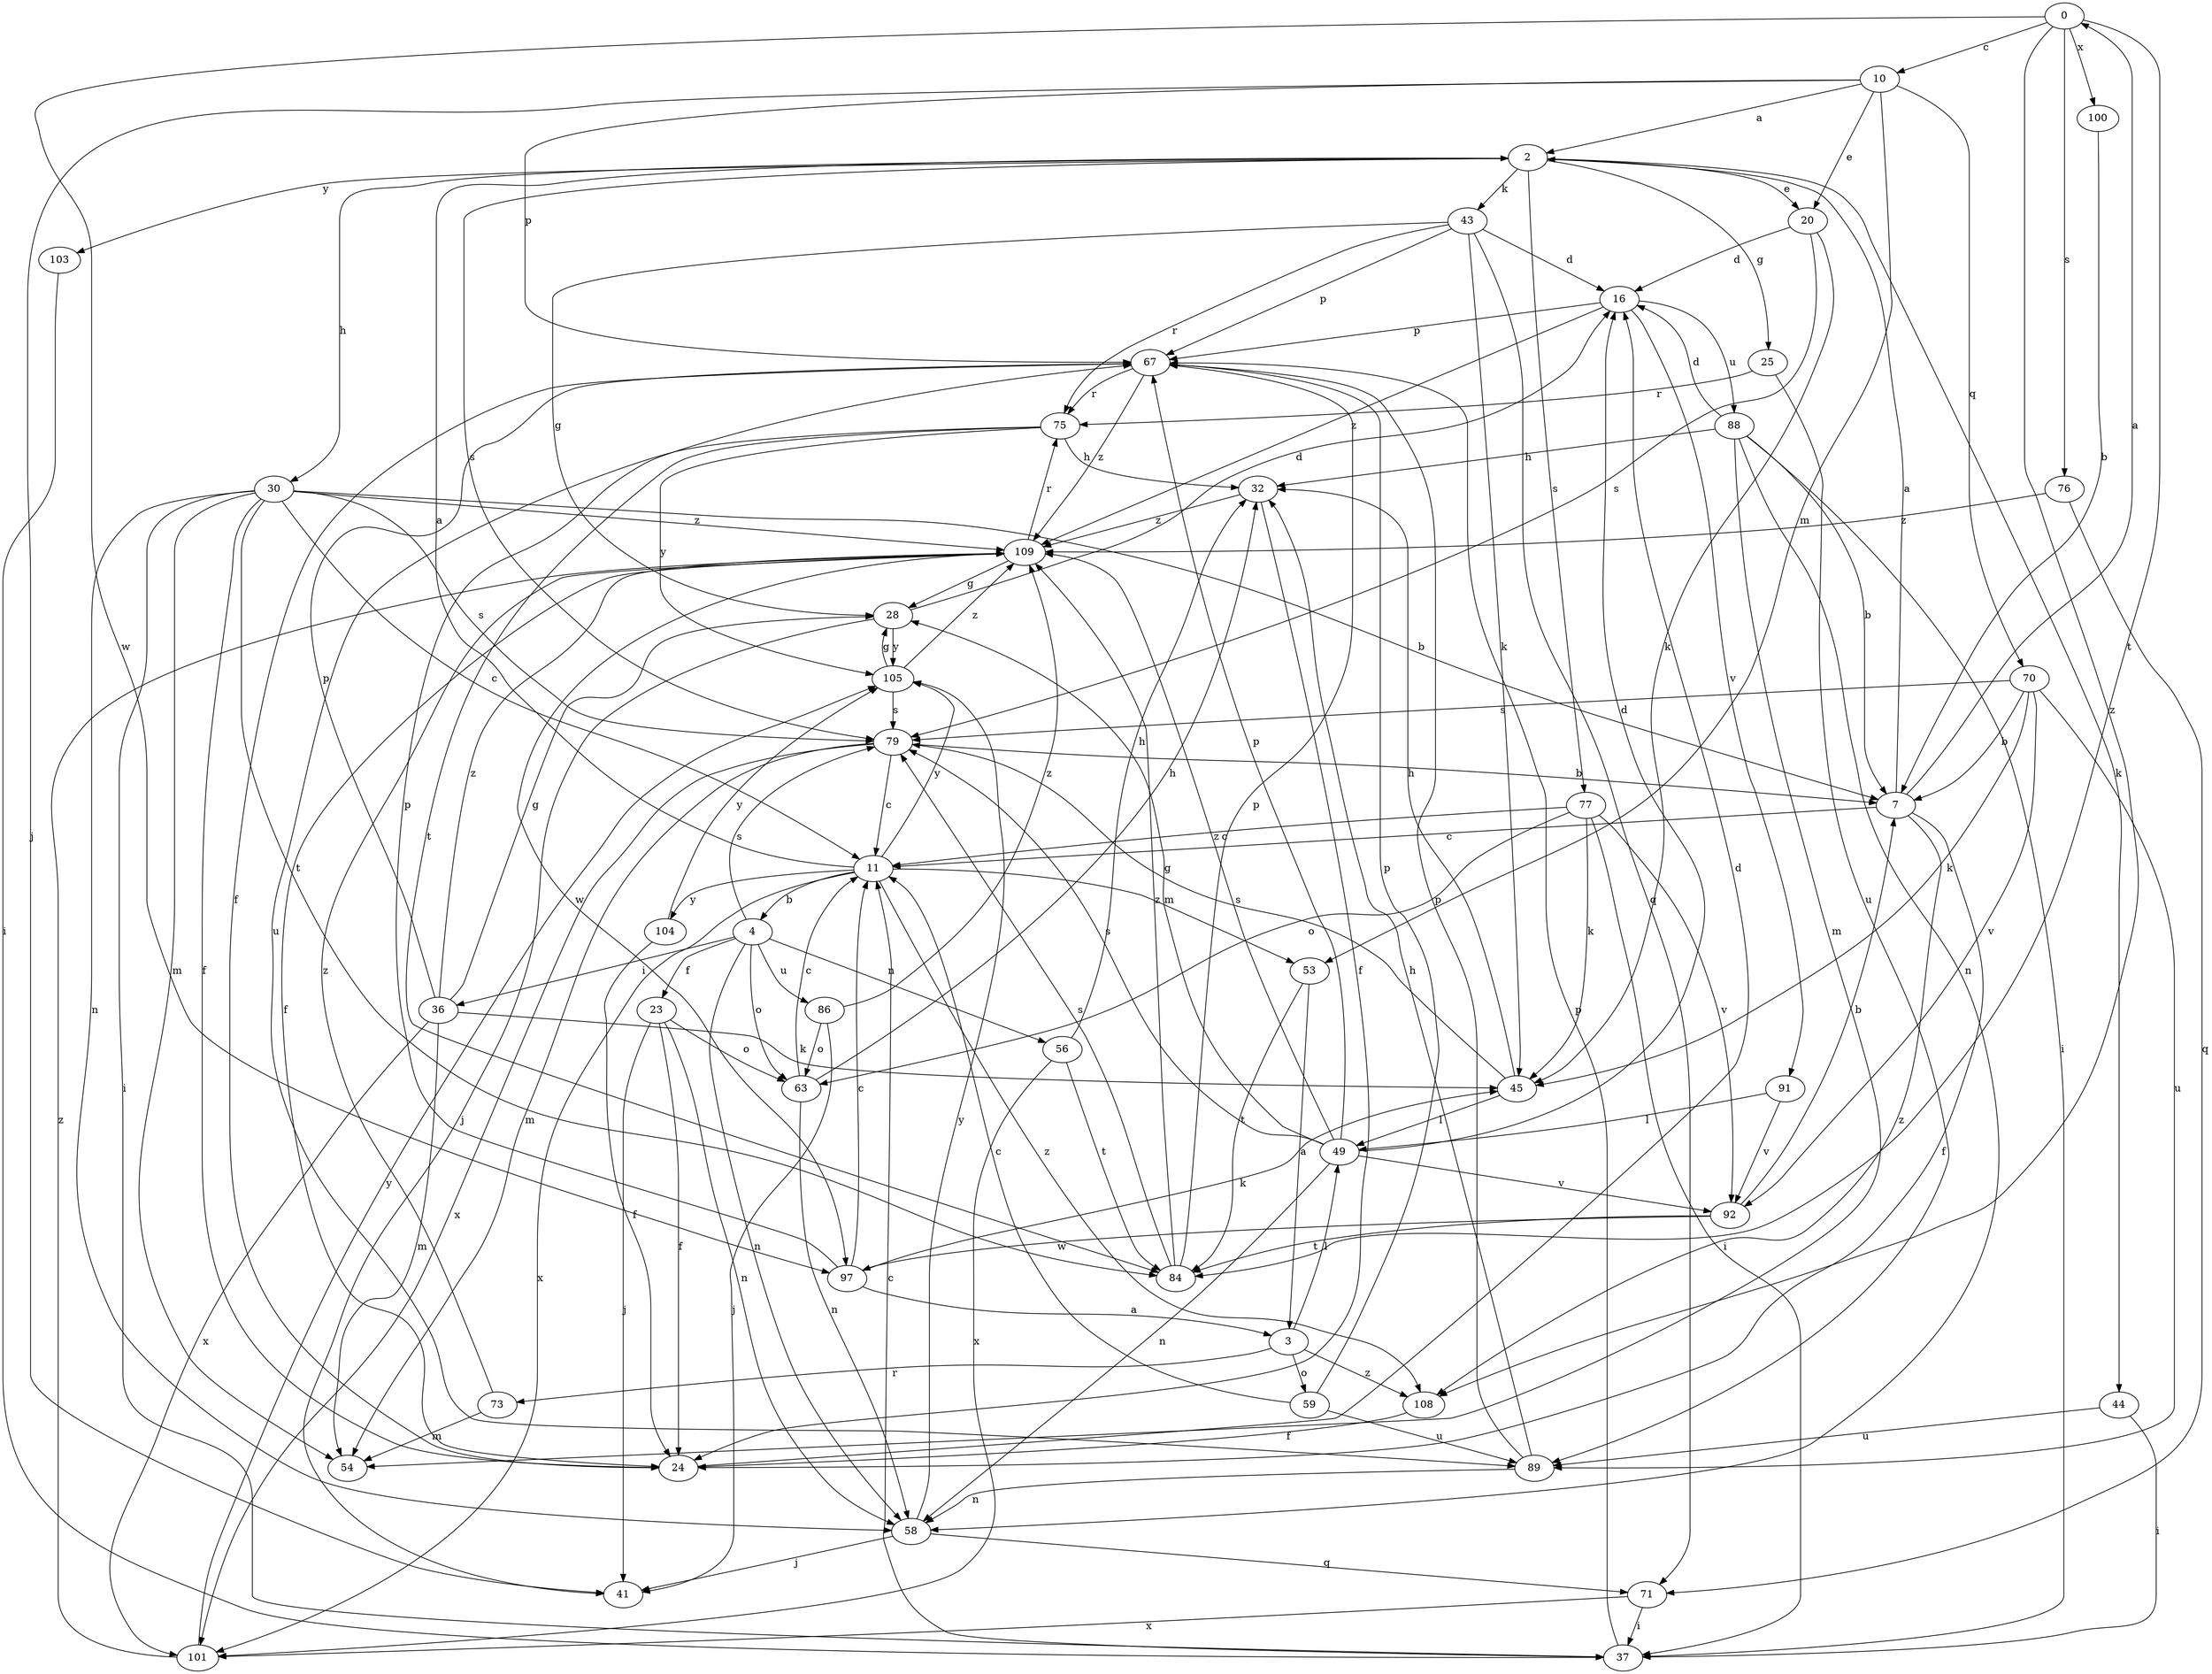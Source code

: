 strict digraph  {
0;
2;
3;
4;
7;
10;
11;
16;
20;
23;
24;
25;
28;
30;
32;
36;
37;
41;
43;
44;
45;
49;
53;
54;
56;
58;
59;
63;
67;
70;
71;
73;
75;
76;
77;
79;
84;
86;
88;
89;
91;
92;
97;
100;
101;
103;
104;
105;
108;
109;
0 -> 10  [label=c];
0 -> 76  [label=s];
0 -> 84  [label=t];
0 -> 97  [label=w];
0 -> 100  [label=x];
0 -> 108  [label=z];
2 -> 20  [label=e];
2 -> 25  [label=g];
2 -> 30  [label=h];
2 -> 43  [label=k];
2 -> 44  [label=k];
2 -> 77  [label=s];
2 -> 79  [label=s];
2 -> 103  [label=y];
3 -> 49  [label=l];
3 -> 59  [label=o];
3 -> 73  [label=r];
3 -> 108  [label=z];
4 -> 23  [label=f];
4 -> 36  [label=i];
4 -> 56  [label=n];
4 -> 58  [label=n];
4 -> 63  [label=o];
4 -> 79  [label=s];
4 -> 86  [label=u];
7 -> 0  [label=a];
7 -> 2  [label=a];
7 -> 11  [label=c];
7 -> 24  [label=f];
7 -> 108  [label=z];
10 -> 2  [label=a];
10 -> 20  [label=e];
10 -> 41  [label=j];
10 -> 53  [label=m];
10 -> 67  [label=p];
10 -> 70  [label=q];
11 -> 2  [label=a];
11 -> 4  [label=b];
11 -> 53  [label=m];
11 -> 101  [label=x];
11 -> 104  [label=y];
11 -> 105  [label=y];
11 -> 108  [label=z];
16 -> 67  [label=p];
16 -> 88  [label=u];
16 -> 91  [label=v];
16 -> 109  [label=z];
20 -> 16  [label=d];
20 -> 45  [label=k];
20 -> 79  [label=s];
23 -> 24  [label=f];
23 -> 41  [label=j];
23 -> 58  [label=n];
23 -> 63  [label=o];
24 -> 16  [label=d];
25 -> 75  [label=r];
25 -> 89  [label=u];
28 -> 16  [label=d];
28 -> 41  [label=j];
28 -> 105  [label=y];
30 -> 7  [label=b];
30 -> 11  [label=c];
30 -> 24  [label=f];
30 -> 37  [label=i];
30 -> 54  [label=m];
30 -> 58  [label=n];
30 -> 79  [label=s];
30 -> 84  [label=t];
30 -> 109  [label=z];
32 -> 24  [label=f];
32 -> 109  [label=z];
36 -> 28  [label=g];
36 -> 45  [label=k];
36 -> 54  [label=m];
36 -> 67  [label=p];
36 -> 101  [label=x];
36 -> 109  [label=z];
37 -> 11  [label=c];
37 -> 67  [label=p];
43 -> 16  [label=d];
43 -> 28  [label=g];
43 -> 45  [label=k];
43 -> 67  [label=p];
43 -> 71  [label=q];
43 -> 75  [label=r];
44 -> 37  [label=i];
44 -> 89  [label=u];
45 -> 32  [label=h];
45 -> 49  [label=l];
45 -> 79  [label=s];
49 -> 16  [label=d];
49 -> 28  [label=g];
49 -> 58  [label=n];
49 -> 67  [label=p];
49 -> 79  [label=s];
49 -> 92  [label=v];
49 -> 109  [label=z];
53 -> 3  [label=a];
53 -> 84  [label=t];
56 -> 32  [label=h];
56 -> 84  [label=t];
56 -> 101  [label=x];
58 -> 41  [label=j];
58 -> 71  [label=q];
58 -> 105  [label=y];
59 -> 11  [label=c];
59 -> 67  [label=p];
59 -> 89  [label=u];
63 -> 11  [label=c];
63 -> 32  [label=h];
63 -> 58  [label=n];
67 -> 24  [label=f];
67 -> 75  [label=r];
67 -> 109  [label=z];
70 -> 7  [label=b];
70 -> 45  [label=k];
70 -> 79  [label=s];
70 -> 89  [label=u];
70 -> 92  [label=v];
71 -> 37  [label=i];
71 -> 101  [label=x];
73 -> 54  [label=m];
73 -> 109  [label=z];
75 -> 32  [label=h];
75 -> 84  [label=t];
75 -> 89  [label=u];
75 -> 105  [label=y];
76 -> 71  [label=q];
76 -> 109  [label=z];
77 -> 11  [label=c];
77 -> 37  [label=i];
77 -> 45  [label=k];
77 -> 63  [label=o];
77 -> 92  [label=v];
79 -> 7  [label=b];
79 -> 11  [label=c];
79 -> 54  [label=m];
79 -> 101  [label=x];
84 -> 67  [label=p];
84 -> 79  [label=s];
84 -> 109  [label=z];
86 -> 41  [label=j];
86 -> 63  [label=o];
86 -> 109  [label=z];
88 -> 7  [label=b];
88 -> 16  [label=d];
88 -> 32  [label=h];
88 -> 37  [label=i];
88 -> 54  [label=m];
88 -> 58  [label=n];
89 -> 32  [label=h];
89 -> 58  [label=n];
89 -> 67  [label=p];
91 -> 49  [label=l];
91 -> 92  [label=v];
92 -> 7  [label=b];
92 -> 84  [label=t];
92 -> 97  [label=w];
97 -> 3  [label=a];
97 -> 11  [label=c];
97 -> 45  [label=k];
97 -> 67  [label=p];
100 -> 7  [label=b];
101 -> 105  [label=y];
101 -> 109  [label=z];
103 -> 37  [label=i];
104 -> 24  [label=f];
104 -> 105  [label=y];
105 -> 28  [label=g];
105 -> 79  [label=s];
105 -> 109  [label=z];
108 -> 24  [label=f];
109 -> 24  [label=f];
109 -> 28  [label=g];
109 -> 75  [label=r];
109 -> 97  [label=w];
}
